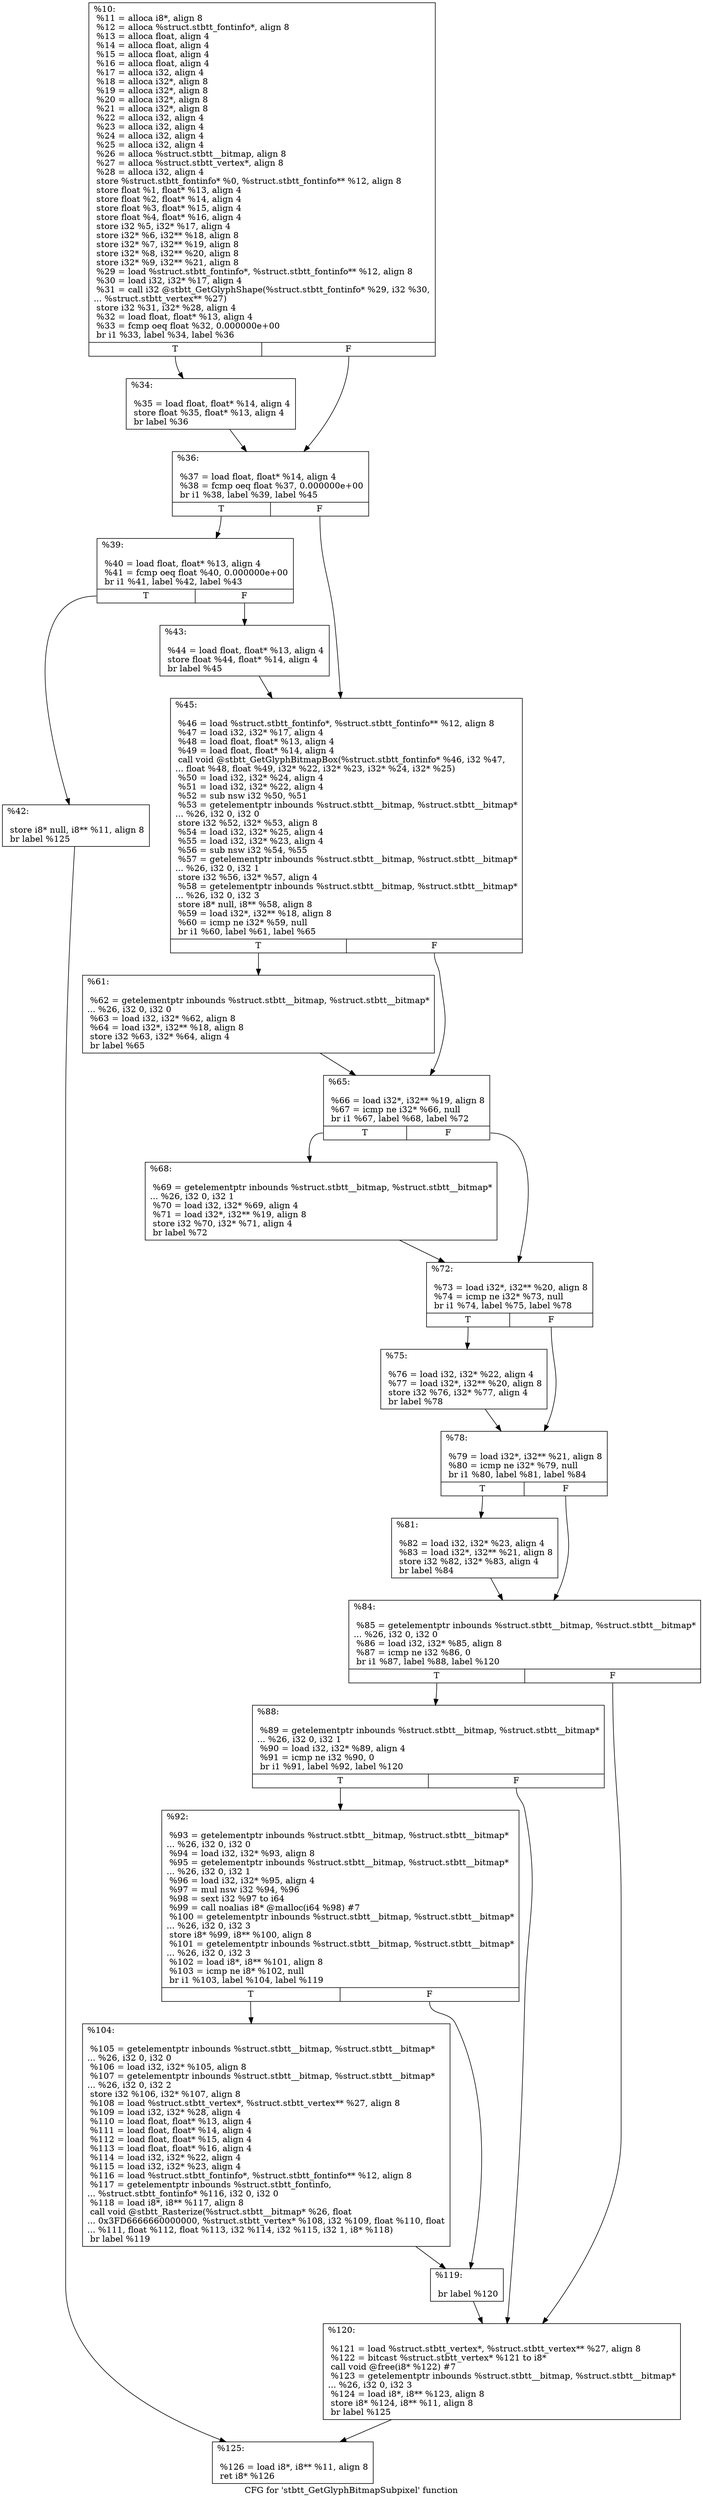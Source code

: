 digraph "CFG for 'stbtt_GetGlyphBitmapSubpixel' function" {
	label="CFG for 'stbtt_GetGlyphBitmapSubpixel' function";

	Node0x2a31eb0 [shape=record,label="{%10:\l  %11 = alloca i8*, align 8\l  %12 = alloca %struct.stbtt_fontinfo*, align 8\l  %13 = alloca float, align 4\l  %14 = alloca float, align 4\l  %15 = alloca float, align 4\l  %16 = alloca float, align 4\l  %17 = alloca i32, align 4\l  %18 = alloca i32*, align 8\l  %19 = alloca i32*, align 8\l  %20 = alloca i32*, align 8\l  %21 = alloca i32*, align 8\l  %22 = alloca i32, align 4\l  %23 = alloca i32, align 4\l  %24 = alloca i32, align 4\l  %25 = alloca i32, align 4\l  %26 = alloca %struct.stbtt__bitmap, align 8\l  %27 = alloca %struct.stbtt_vertex*, align 8\l  %28 = alloca i32, align 4\l  store %struct.stbtt_fontinfo* %0, %struct.stbtt_fontinfo** %12, align 8\l  store float %1, float* %13, align 4\l  store float %2, float* %14, align 4\l  store float %3, float* %15, align 4\l  store float %4, float* %16, align 4\l  store i32 %5, i32* %17, align 4\l  store i32* %6, i32** %18, align 8\l  store i32* %7, i32** %19, align 8\l  store i32* %8, i32** %20, align 8\l  store i32* %9, i32** %21, align 8\l  %29 = load %struct.stbtt_fontinfo*, %struct.stbtt_fontinfo** %12, align 8\l  %30 = load i32, i32* %17, align 4\l  %31 = call i32 @stbtt_GetGlyphShape(%struct.stbtt_fontinfo* %29, i32 %30,\l... %struct.stbtt_vertex** %27)\l  store i32 %31, i32* %28, align 4\l  %32 = load float, float* %13, align 4\l  %33 = fcmp oeq float %32, 0.000000e+00\l  br i1 %33, label %34, label %36\l|{<s0>T|<s1>F}}"];
	Node0x2a31eb0:s0 -> Node0x2a36b10;
	Node0x2a31eb0:s1 -> Node0x2a37a30;
	Node0x2a36b10 [shape=record,label="{%34:\l\l  %35 = load float, float* %14, align 4\l  store float %35, float* %13, align 4\l  br label %36\l}"];
	Node0x2a36b10 -> Node0x2a37a30;
	Node0x2a37a30 [shape=record,label="{%36:\l\l  %37 = load float, float* %14, align 4\l  %38 = fcmp oeq float %37, 0.000000e+00\l  br i1 %38, label %39, label %45\l|{<s0>T|<s1>F}}"];
	Node0x2a37a30:s0 -> Node0x2a37d30;
	Node0x2a37a30:s1 -> Node0x2a37d80;
	Node0x2a37d30 [shape=record,label="{%39:\l\l  %40 = load float, float* %13, align 4\l  %41 = fcmp oeq float %40, 0.000000e+00\l  br i1 %41, label %42, label %43\l|{<s0>T|<s1>F}}"];
	Node0x2a37d30:s0 -> Node0x2a37f40;
	Node0x2a37d30:s1 -> Node0x2a37f90;
	Node0x2a37f40 [shape=record,label="{%42:\l\l  store i8* null, i8** %11, align 8\l  br label %125\l}"];
	Node0x2a37f40 -> Node0x2a38130;
	Node0x2a37f90 [shape=record,label="{%43:\l\l  %44 = load float, float* %13, align 4\l  store float %44, float* %14, align 4\l  br label %45\l}"];
	Node0x2a37f90 -> Node0x2a37d80;
	Node0x2a37d80 [shape=record,label="{%45:\l\l  %46 = load %struct.stbtt_fontinfo*, %struct.stbtt_fontinfo** %12, align 8\l  %47 = load i32, i32* %17, align 4\l  %48 = load float, float* %13, align 4\l  %49 = load float, float* %14, align 4\l  call void @stbtt_GetGlyphBitmapBox(%struct.stbtt_fontinfo* %46, i32 %47,\l... float %48, float %49, i32* %22, i32* %23, i32* %24, i32* %25)\l  %50 = load i32, i32* %24, align 4\l  %51 = load i32, i32* %22, align 4\l  %52 = sub nsw i32 %50, %51\l  %53 = getelementptr inbounds %struct.stbtt__bitmap, %struct.stbtt__bitmap*\l... %26, i32 0, i32 0\l  store i32 %52, i32* %53, align 8\l  %54 = load i32, i32* %25, align 4\l  %55 = load i32, i32* %23, align 4\l  %56 = sub nsw i32 %54, %55\l  %57 = getelementptr inbounds %struct.stbtt__bitmap, %struct.stbtt__bitmap*\l... %26, i32 0, i32 1\l  store i32 %56, i32* %57, align 4\l  %58 = getelementptr inbounds %struct.stbtt__bitmap, %struct.stbtt__bitmap*\l... %26, i32 0, i32 3\l  store i8* null, i8** %58, align 8\l  %59 = load i32*, i32** %18, align 8\l  %60 = icmp ne i32* %59, null\l  br i1 %60, label %61, label %65\l|{<s0>T|<s1>F}}"];
	Node0x2a37d80:s0 -> Node0x2a38ce0;
	Node0x2a37d80:s1 -> Node0x2a38d30;
	Node0x2a38ce0 [shape=record,label="{%61:\l\l  %62 = getelementptr inbounds %struct.stbtt__bitmap, %struct.stbtt__bitmap*\l... %26, i32 0, i32 0\l  %63 = load i32, i32* %62, align 8\l  %64 = load i32*, i32** %18, align 8\l  store i32 %63, i32* %64, align 4\l  br label %65\l}"];
	Node0x2a38ce0 -> Node0x2a38d30;
	Node0x2a38d30 [shape=record,label="{%65:\l\l  %66 = load i32*, i32** %19, align 8\l  %67 = icmp ne i32* %66, null\l  br i1 %67, label %68, label %72\l|{<s0>T|<s1>F}}"];
	Node0x2a38d30:s0 -> Node0x2a31f00;
	Node0x2a38d30:s1 -> Node0x2a37980;
	Node0x2a31f00 [shape=record,label="{%68:\l\l  %69 = getelementptr inbounds %struct.stbtt__bitmap, %struct.stbtt__bitmap*\l... %26, i32 0, i32 1\l  %70 = load i32, i32* %69, align 4\l  %71 = load i32*, i32** %19, align 8\l  store i32 %70, i32* %71, align 4\l  br label %72\l}"];
	Node0x2a31f00 -> Node0x2a37980;
	Node0x2a37980 [shape=record,label="{%72:\l\l  %73 = load i32*, i32** %20, align 8\l  %74 = icmp ne i32* %73, null\l  br i1 %74, label %75, label %78\l|{<s0>T|<s1>F}}"];
	Node0x2a37980:s0 -> Node0x2a39730;
	Node0x2a37980:s1 -> Node0x2a39780;
	Node0x2a39730 [shape=record,label="{%75:\l\l  %76 = load i32, i32* %22, align 4\l  %77 = load i32*, i32** %20, align 8\l  store i32 %76, i32* %77, align 4\l  br label %78\l}"];
	Node0x2a39730 -> Node0x2a39780;
	Node0x2a39780 [shape=record,label="{%78:\l\l  %79 = load i32*, i32** %21, align 8\l  %80 = icmp ne i32* %79, null\l  br i1 %80, label %81, label %84\l|{<s0>T|<s1>F}}"];
	Node0x2a39780:s0 -> Node0x2a39ae0;
	Node0x2a39780:s1 -> Node0x2a39b30;
	Node0x2a39ae0 [shape=record,label="{%81:\l\l  %82 = load i32, i32* %23, align 4\l  %83 = load i32*, i32** %21, align 8\l  store i32 %82, i32* %83, align 4\l  br label %84\l}"];
	Node0x2a39ae0 -> Node0x2a39b30;
	Node0x2a39b30 [shape=record,label="{%84:\l\l  %85 = getelementptr inbounds %struct.stbtt__bitmap, %struct.stbtt__bitmap*\l... %26, i32 0, i32 0\l  %86 = load i32, i32* %85, align 8\l  %87 = icmp ne i32 %86, 0\l  br i1 %87, label %88, label %120\l|{<s0>T|<s1>F}}"];
	Node0x2a39b30:s0 -> Node0x2a39f30;
	Node0x2a39b30:s1 -> Node0x2a39f80;
	Node0x2a39f30 [shape=record,label="{%88:\l\l  %89 = getelementptr inbounds %struct.stbtt__bitmap, %struct.stbtt__bitmap*\l... %26, i32 0, i32 1\l  %90 = load i32, i32* %89, align 4\l  %91 = icmp ne i32 %90, 0\l  br i1 %91, label %92, label %120\l|{<s0>T|<s1>F}}"];
	Node0x2a39f30:s0 -> Node0x2a3a1e0;
	Node0x2a39f30:s1 -> Node0x2a39f80;
	Node0x2a3a1e0 [shape=record,label="{%92:\l\l  %93 = getelementptr inbounds %struct.stbtt__bitmap, %struct.stbtt__bitmap*\l... %26, i32 0, i32 0\l  %94 = load i32, i32* %93, align 8\l  %95 = getelementptr inbounds %struct.stbtt__bitmap, %struct.stbtt__bitmap*\l... %26, i32 0, i32 1\l  %96 = load i32, i32* %95, align 4\l  %97 = mul nsw i32 %94, %96\l  %98 = sext i32 %97 to i64\l  %99 = call noalias i8* @malloc(i64 %98) #7\l  %100 = getelementptr inbounds %struct.stbtt__bitmap, %struct.stbtt__bitmap*\l... %26, i32 0, i32 3\l  store i8* %99, i8** %100, align 8\l  %101 = getelementptr inbounds %struct.stbtt__bitmap, %struct.stbtt__bitmap*\l... %26, i32 0, i32 3\l  %102 = load i8*, i8** %101, align 8\l  %103 = icmp ne i8* %102, null\l  br i1 %103, label %104, label %119\l|{<s0>T|<s1>F}}"];
	Node0x2a3a1e0:s0 -> Node0x2a3a920;
	Node0x2a3a1e0:s1 -> Node0x2a3a970;
	Node0x2a3a920 [shape=record,label="{%104:\l\l  %105 = getelementptr inbounds %struct.stbtt__bitmap, %struct.stbtt__bitmap*\l... %26, i32 0, i32 0\l  %106 = load i32, i32* %105, align 8\l  %107 = getelementptr inbounds %struct.stbtt__bitmap, %struct.stbtt__bitmap*\l... %26, i32 0, i32 2\l  store i32 %106, i32* %107, align 8\l  %108 = load %struct.stbtt_vertex*, %struct.stbtt_vertex** %27, align 8\l  %109 = load i32, i32* %28, align 4\l  %110 = load float, float* %13, align 4\l  %111 = load float, float* %14, align 4\l  %112 = load float, float* %15, align 4\l  %113 = load float, float* %16, align 4\l  %114 = load i32, i32* %22, align 4\l  %115 = load i32, i32* %23, align 4\l  %116 = load %struct.stbtt_fontinfo*, %struct.stbtt_fontinfo** %12, align 8\l  %117 = getelementptr inbounds %struct.stbtt_fontinfo,\l... %struct.stbtt_fontinfo* %116, i32 0, i32 0\l  %118 = load i8*, i8** %117, align 8\l  call void @stbtt_Rasterize(%struct.stbtt__bitmap* %26, float\l... 0x3FD6666660000000, %struct.stbtt_vertex* %108, i32 %109, float %110, float\l... %111, float %112, float %113, i32 %114, i32 %115, i32 1, i8* %118)\l  br label %119\l}"];
	Node0x2a3a920 -> Node0x2a3a970;
	Node0x2a3a970 [shape=record,label="{%119:\l\l  br label %120\l}"];
	Node0x2a3a970 -> Node0x2a39f80;
	Node0x2a39f80 [shape=record,label="{%120:\l\l  %121 = load %struct.stbtt_vertex*, %struct.stbtt_vertex** %27, align 8\l  %122 = bitcast %struct.stbtt_vertex* %121 to i8*\l  call void @free(i8* %122) #7\l  %123 = getelementptr inbounds %struct.stbtt__bitmap, %struct.stbtt__bitmap*\l... %26, i32 0, i32 3\l  %124 = load i8*, i8** %123, align 8\l  store i8* %124, i8** %11, align 8\l  br label %125\l}"];
	Node0x2a39f80 -> Node0x2a38130;
	Node0x2a38130 [shape=record,label="{%125:\l\l  %126 = load i8*, i8** %11, align 8\l  ret i8* %126\l}"];
}
